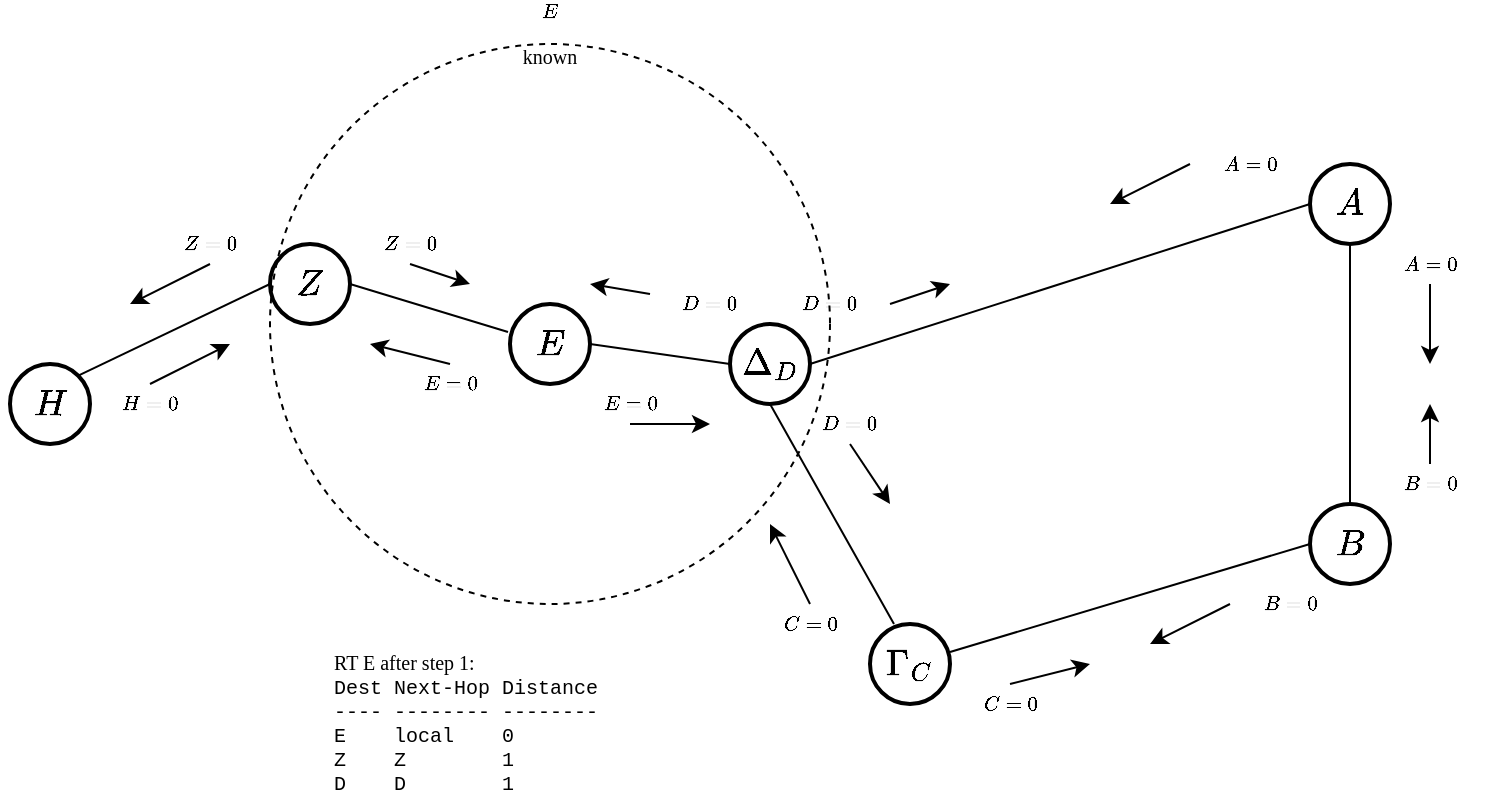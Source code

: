 <mxfile version="13.7.9" type="device"><diagram id="o_AquPbeDVKsEYbU6ILw" name="Seite-1"><mxGraphModel dx="782" dy="580" grid="1" gridSize="10" guides="1" tooltips="1" connect="1" arrows="1" fold="1" page="1" pageScale="1" pageWidth="827" pageHeight="1169" math="1" shadow="0"><root><mxCell id="0"/><mxCell id="1" parent="0"/><mxCell id="jLTbamzfhTWWZg9gYVEf-1" value="$$H$$" style="ellipse;whiteSpace=wrap;html=1;aspect=fixed;strokeWidth=2;fontFamily=Verdana;fontSize=18;align=center;" vertex="1" parent="1"><mxGeometry x="80" y="220" width="40" height="40" as="geometry"/></mxCell><mxCell id="jLTbamzfhTWWZg9gYVEf-2" value="$$Z$$" style="ellipse;whiteSpace=wrap;html=1;aspect=fixed;strokeWidth=2;fontFamily=Verdana;fontSize=18;align=center;" vertex="1" parent="1"><mxGeometry x="210" y="160" width="40" height="40" as="geometry"/></mxCell><mxCell id="jLTbamzfhTWWZg9gYVEf-4" value="$$E$$" style="ellipse;whiteSpace=wrap;html=1;aspect=fixed;strokeWidth=2;fontFamily=Verdana;fontSize=18;align=center;" vertex="1" parent="1"><mxGeometry x="330" y="190" width="40" height="40" as="geometry"/></mxCell><mxCell id="jLTbamzfhTWWZg9gYVEf-5" value="$$A$$" style="ellipse;whiteSpace=wrap;html=1;aspect=fixed;strokeWidth=2;fontFamily=Verdana;fontSize=18;align=center;" vertex="1" parent="1"><mxGeometry x="730" y="120" width="40" height="40" as="geometry"/></mxCell><mxCell id="jLTbamzfhTWWZg9gYVEf-6" value="$$\Delta_D$$" style="ellipse;whiteSpace=wrap;html=1;aspect=fixed;strokeWidth=2;fontFamily=Verdana;fontSize=18;align=center;" vertex="1" parent="1"><mxGeometry x="440" y="200" width="40" height="40" as="geometry"/></mxCell><mxCell id="jLTbamzfhTWWZg9gYVEf-7" value="$$\Gamma_C$$" style="ellipse;whiteSpace=wrap;html=1;aspect=fixed;strokeWidth=2;fontFamily=Verdana;fontSize=18;align=center;" vertex="1" parent="1"><mxGeometry x="510" y="350" width="40" height="40" as="geometry"/></mxCell><mxCell id="jLTbamzfhTWWZg9gYVEf-8" value="$$B$$" style="ellipse;whiteSpace=wrap;html=1;aspect=fixed;strokeWidth=2;fontFamily=Verdana;fontSize=18;align=center;" vertex="1" parent="1"><mxGeometry x="730" y="290" width="40" height="40" as="geometry"/></mxCell><mxCell id="jLTbamzfhTWWZg9gYVEf-9" value="" style="endArrow=none;html=1;strokeWidth=1;fontFamily=Verdana;fontSize=18;rounded=0;exitX=1;exitY=0;exitDx=0;exitDy=0;entryX=0;entryY=0.5;entryDx=0;entryDy=0;" edge="1" parent="1" source="jLTbamzfhTWWZg9gYVEf-1" target="jLTbamzfhTWWZg9gYVEf-2"><mxGeometry x="80" y="120" width="50" height="50" as="geometry"><mxPoint x="370" y="400" as="sourcePoint"/><mxPoint x="420" y="350" as="targetPoint"/></mxGeometry></mxCell><mxCell id="jLTbamzfhTWWZg9gYVEf-10" value="" style="endArrow=none;html=1;strokeWidth=1;fontFamily=Verdana;fontSize=18;rounded=0;exitX=1;exitY=0.5;exitDx=0;exitDy=0;entryX=-0.025;entryY=0.35;entryDx=0;entryDy=0;entryPerimeter=0;" edge="1" parent="1" source="jLTbamzfhTWWZg9gYVEf-2" target="jLTbamzfhTWWZg9gYVEf-4"><mxGeometry x="80" y="120" width="50" height="50" as="geometry"><mxPoint x="114.142" y="255.858" as="sourcePoint"/><mxPoint x="220" y="190" as="targetPoint"/></mxGeometry></mxCell><mxCell id="jLTbamzfhTWWZg9gYVEf-11" value="" style="endArrow=none;html=1;strokeWidth=1;fontFamily=Verdana;fontSize=18;rounded=0;exitX=1;exitY=0.5;exitDx=0;exitDy=0;entryX=0;entryY=0.5;entryDx=0;entryDy=0;" edge="1" parent="1" source="jLTbamzfhTWWZg9gYVEf-4" target="jLTbamzfhTWWZg9gYVEf-6"><mxGeometry x="80" y="120" width="50" height="50" as="geometry"><mxPoint x="260" y="190" as="sourcePoint"/><mxPoint x="339" y="204" as="targetPoint"/></mxGeometry></mxCell><mxCell id="jLTbamzfhTWWZg9gYVEf-12" value="" style="endArrow=none;html=1;strokeWidth=1;fontFamily=Verdana;fontSize=18;rounded=0;exitX=1;exitY=0.5;exitDx=0;exitDy=0;entryX=0;entryY=0.5;entryDx=0;entryDy=0;" edge="1" parent="1" source="jLTbamzfhTWWZg9gYVEf-6" target="jLTbamzfhTWWZg9gYVEf-5"><mxGeometry x="80" y="120" width="50" height="50" as="geometry"><mxPoint x="380" y="210" as="sourcePoint"/><mxPoint x="460" y="230" as="targetPoint"/></mxGeometry></mxCell><mxCell id="jLTbamzfhTWWZg9gYVEf-13" value="" style="endArrow=none;html=1;strokeWidth=1;fontFamily=Verdana;fontSize=18;rounded=0;entryX=0.3;entryY=0;entryDx=0;entryDy=0;entryPerimeter=0;exitX=0.5;exitY=1;exitDx=0;exitDy=0;" edge="1" parent="1" source="jLTbamzfhTWWZg9gYVEf-6" target="jLTbamzfhTWWZg9gYVEf-7"><mxGeometry x="80" y="120" width="50" height="50" as="geometry"><mxPoint x="470" y="240" as="sourcePoint"/><mxPoint x="760" y="150" as="targetPoint"/></mxGeometry></mxCell><mxCell id="jLTbamzfhTWWZg9gYVEf-14" value="" style="endArrow=none;html=1;strokeWidth=1;fontFamily=Verdana;fontSize=18;rounded=0;entryX=0;entryY=0.5;entryDx=0;entryDy=0;exitX=1;exitY=0.35;exitDx=0;exitDy=0;exitPerimeter=0;" edge="1" parent="1" source="jLTbamzfhTWWZg9gYVEf-7" target="jLTbamzfhTWWZg9gYVEf-8"><mxGeometry x="80" y="120" width="50" height="50" as="geometry"><mxPoint x="480" y="250" as="sourcePoint"/><mxPoint x="532" y="360" as="targetPoint"/></mxGeometry></mxCell><mxCell id="jLTbamzfhTWWZg9gYVEf-15" value="" style="endArrow=none;html=1;strokeWidth=1;fontFamily=Verdana;fontSize=18;rounded=0;entryX=0.5;entryY=0;entryDx=0;entryDy=0;exitX=0.5;exitY=1;exitDx=0;exitDy=0;" edge="1" parent="1" source="jLTbamzfhTWWZg9gYVEf-5" target="jLTbamzfhTWWZg9gYVEf-8"><mxGeometry x="80" y="120" width="50" height="50" as="geometry"><mxPoint x="560" y="374" as="sourcePoint"/><mxPoint x="740" y="330" as="targetPoint"/></mxGeometry></mxCell><mxCell id="jLTbamzfhTWWZg9gYVEf-52" value="$$Z=0$$" style="text;html=1;strokeColor=none;fillColor=none;align=center;verticalAlign=middle;whiteSpace=wrap;rounded=0;fontFamily=Verdana;fontSize=10;" vertex="1" parent="1"><mxGeometry x="250" y="150" width="60" height="20" as="geometry"/></mxCell><mxCell id="jLTbamzfhTWWZg9gYVEf-53" value="$$Z=0$$" style="text;html=1;strokeColor=none;fillColor=none;align=center;verticalAlign=middle;whiteSpace=wrap;rounded=0;fontFamily=Verdana;fontSize=10;" vertex="1" parent="1"><mxGeometry x="150" y="150" width="60" height="20" as="geometry"/></mxCell><mxCell id="jLTbamzfhTWWZg9gYVEf-54" value="$$H=0$$" style="text;html=1;strokeColor=none;fillColor=none;align=center;verticalAlign=middle;whiteSpace=wrap;rounded=0;fontFamily=Verdana;fontSize=10;" vertex="1" parent="1"><mxGeometry x="120" y="230" width="60" height="20" as="geometry"/></mxCell><mxCell id="jLTbamzfhTWWZg9gYVEf-55" value="" style="endArrow=classic;html=1;strokeWidth=1;fontFamily=Verdana;fontSize=10;exitX=0.5;exitY=0;exitDx=0;exitDy=0;" edge="1" parent="1" source="jLTbamzfhTWWZg9gYVEf-54"><mxGeometry width="50" height="50" relative="1" as="geometry"><mxPoint x="420" y="200" as="sourcePoint"/><mxPoint x="190" y="210" as="targetPoint"/></mxGeometry></mxCell><mxCell id="jLTbamzfhTWWZg9gYVEf-56" value="" style="endArrow=classic;html=1;strokeWidth=1;fontFamily=Verdana;fontSize=10;exitX=0.5;exitY=1;exitDx=0;exitDy=0;" edge="1" parent="1" source="jLTbamzfhTWWZg9gYVEf-53"><mxGeometry width="50" height="50" relative="1" as="geometry"><mxPoint x="120" y="190" as="sourcePoint"/><mxPoint x="140" y="190" as="targetPoint"/></mxGeometry></mxCell><mxCell id="jLTbamzfhTWWZg9gYVEf-57" value="" style="endArrow=classic;html=1;strokeWidth=1;fontFamily=Verdana;fontSize=10;exitX=0.5;exitY=1;exitDx=0;exitDy=0;" edge="1" parent="1" source="jLTbamzfhTWWZg9gYVEf-52"><mxGeometry width="50" height="50" relative="1" as="geometry"><mxPoint x="350" y="150" as="sourcePoint"/><mxPoint x="310" y="180" as="targetPoint"/></mxGeometry></mxCell><mxCell id="jLTbamzfhTWWZg9gYVEf-58" value="$$E=0$$" style="text;html=1;strokeColor=none;fillColor=none;align=center;verticalAlign=middle;whiteSpace=wrap;rounded=0;fontFamily=Verdana;fontSize=10;" vertex="1" parent="1"><mxGeometry x="270" y="220" width="60" height="20" as="geometry"/></mxCell><mxCell id="jLTbamzfhTWWZg9gYVEf-59" value="$$E=0$$" style="text;html=1;strokeColor=none;fillColor=none;align=center;verticalAlign=middle;whiteSpace=wrap;rounded=0;fontFamily=Verdana;fontSize=10;" vertex="1" parent="1"><mxGeometry x="360" y="230" width="60" height="20" as="geometry"/></mxCell><mxCell id="jLTbamzfhTWWZg9gYVEf-60" value="$$D=0$$" style="text;html=1;strokeColor=none;fillColor=none;align=center;verticalAlign=middle;whiteSpace=wrap;rounded=0;fontFamily=Verdana;fontSize=10;" vertex="1" parent="1"><mxGeometry x="400" y="180" width="60" height="20" as="geometry"/></mxCell><mxCell id="jLTbamzfhTWWZg9gYVEf-61" value="$$D=0$$" style="text;html=1;strokeColor=none;fillColor=none;align=center;verticalAlign=middle;whiteSpace=wrap;rounded=0;fontFamily=Verdana;fontSize=10;" vertex="1" parent="1"><mxGeometry x="460" y="180" width="60" height="20" as="geometry"/></mxCell><mxCell id="jLTbamzfhTWWZg9gYVEf-62" value="$$A=0$$" style="text;html=1;strokeColor=none;fillColor=none;align=center;verticalAlign=middle;whiteSpace=wrap;rounded=0;fontFamily=Verdana;fontSize=10;" vertex="1" parent="1"><mxGeometry x="670" y="110" width="60" height="20" as="geometry"/></mxCell><mxCell id="jLTbamzfhTWWZg9gYVEf-63" value="$$A=0$$" style="text;html=1;strokeColor=none;fillColor=none;align=center;verticalAlign=middle;whiteSpace=wrap;rounded=0;fontFamily=Verdana;fontSize=10;" vertex="1" parent="1"><mxGeometry x="760" y="160" width="60" height="20" as="geometry"/></mxCell><mxCell id="jLTbamzfhTWWZg9gYVEf-64" value="$$B=0$$" style="text;html=1;strokeColor=none;fillColor=none;align=center;verticalAlign=middle;whiteSpace=wrap;rounded=0;fontFamily=Verdana;fontSize=10;" vertex="1" parent="1"><mxGeometry x="760" y="270" width="60" height="20" as="geometry"/></mxCell><mxCell id="jLTbamzfhTWWZg9gYVEf-65" value="$$B=0$$" style="text;html=1;strokeColor=none;fillColor=none;align=center;verticalAlign=middle;whiteSpace=wrap;rounded=0;fontFamily=Verdana;fontSize=10;" vertex="1" parent="1"><mxGeometry x="690" y="330" width="60" height="20" as="geometry"/></mxCell><mxCell id="jLTbamzfhTWWZg9gYVEf-66" value="$$C=0$$" style="text;html=1;strokeColor=none;fillColor=none;align=center;verticalAlign=middle;whiteSpace=wrap;rounded=0;fontFamily=Verdana;fontSize=10;" vertex="1" parent="1"><mxGeometry x="550" y="380" width="60" height="20" as="geometry"/></mxCell><mxCell id="jLTbamzfhTWWZg9gYVEf-67" value="$$C=0$$" style="text;html=1;strokeColor=none;fillColor=none;align=center;verticalAlign=middle;whiteSpace=wrap;rounded=0;fontFamily=Verdana;fontSize=10;" vertex="1" parent="1"><mxGeometry x="450" y="340" width="60" height="20" as="geometry"/></mxCell><mxCell id="jLTbamzfhTWWZg9gYVEf-68" value="$$D=0$$" style="text;html=1;strokeColor=none;fillColor=none;align=center;verticalAlign=middle;whiteSpace=wrap;rounded=0;fontFamily=Verdana;fontSize=10;" vertex="1" parent="1"><mxGeometry x="470" y="240" width="60" height="20" as="geometry"/></mxCell><mxCell id="jLTbamzfhTWWZg9gYVEf-70" value="" style="endArrow=classic;html=1;strokeWidth=1;fontFamily=Verdana;fontSize=10;" edge="1" parent="1" source="jLTbamzfhTWWZg9gYVEf-60"><mxGeometry width="50" height="50" relative="1" as="geometry"><mxPoint x="400" y="190" as="sourcePoint"/><mxPoint x="370" y="180" as="targetPoint"/></mxGeometry></mxCell><mxCell id="jLTbamzfhTWWZg9gYVEf-71" value="" style="endArrow=classic;html=1;strokeWidth=1;fontFamily=Verdana;fontSize=10;exitX=0.5;exitY=0;exitDx=0;exitDy=0;" edge="1" parent="1" source="jLTbamzfhTWWZg9gYVEf-58"><mxGeometry width="50" height="50" relative="1" as="geometry"><mxPoint x="290" y="180" as="sourcePoint"/><mxPoint x="260" y="210" as="targetPoint"/></mxGeometry></mxCell><mxCell id="jLTbamzfhTWWZg9gYVEf-72" value="" style="endArrow=classic;html=1;strokeWidth=1;fontFamily=Verdana;fontSize=10;exitX=0.5;exitY=1;exitDx=0;exitDy=0;" edge="1" parent="1" source="jLTbamzfhTWWZg9gYVEf-59"><mxGeometry width="50" height="50" relative="1" as="geometry"><mxPoint x="420" y="200" as="sourcePoint"/><mxPoint x="430" y="250" as="targetPoint"/></mxGeometry></mxCell><mxCell id="jLTbamzfhTWWZg9gYVEf-73" value="" style="endArrow=classic;html=1;strokeWidth=1;fontFamily=Verdana;fontSize=10;exitX=1;exitY=0.5;exitDx=0;exitDy=0;" edge="1" parent="1" source="jLTbamzfhTWWZg9gYVEf-61"><mxGeometry width="50" height="50" relative="1" as="geometry"><mxPoint x="420" y="200" as="sourcePoint"/><mxPoint x="550" y="180" as="targetPoint"/></mxGeometry></mxCell><mxCell id="jLTbamzfhTWWZg9gYVEf-74" value="" style="endArrow=classic;html=1;strokeWidth=1;fontFamily=Verdana;fontSize=10;exitX=0.5;exitY=1;exitDx=0;exitDy=0;" edge="1" parent="1" source="jLTbamzfhTWWZg9gYVEf-68"><mxGeometry width="50" height="50" relative="1" as="geometry"><mxPoint x="420" y="200" as="sourcePoint"/><mxPoint x="520" y="290" as="targetPoint"/></mxGeometry></mxCell><mxCell id="jLTbamzfhTWWZg9gYVEf-75" value="" style="endArrow=classic;html=1;strokeWidth=1;fontFamily=Verdana;fontSize=10;exitX=0.5;exitY=0;exitDx=0;exitDy=0;" edge="1" parent="1" source="jLTbamzfhTWWZg9gYVEf-67"><mxGeometry width="50" height="50" relative="1" as="geometry"><mxPoint x="420" y="200" as="sourcePoint"/><mxPoint x="460" y="300" as="targetPoint"/></mxGeometry></mxCell><mxCell id="jLTbamzfhTWWZg9gYVEf-77" value="" style="endArrow=classic;html=1;strokeWidth=1;fontFamily=Verdana;fontSize=10;exitX=0.5;exitY=0;exitDx=0;exitDy=0;" edge="1" parent="1" source="jLTbamzfhTWWZg9gYVEf-66"><mxGeometry width="50" height="50" relative="1" as="geometry"><mxPoint x="650" y="400" as="sourcePoint"/><mxPoint x="620" y="370" as="targetPoint"/></mxGeometry></mxCell><mxCell id="jLTbamzfhTWWZg9gYVEf-78" value="" style="endArrow=classic;html=1;strokeWidth=1;fontFamily=Verdana;fontSize=10;exitX=0;exitY=0.5;exitDx=0;exitDy=0;" edge="1" parent="1" source="jLTbamzfhTWWZg9gYVEf-65"><mxGeometry width="50" height="50" relative="1" as="geometry"><mxPoint x="590" y="390" as="sourcePoint"/><mxPoint x="650" y="360" as="targetPoint"/></mxGeometry></mxCell><mxCell id="jLTbamzfhTWWZg9gYVEf-79" value="" style="endArrow=classic;html=1;strokeWidth=1;fontFamily=Verdana;fontSize=10;exitX=0.5;exitY=0;exitDx=0;exitDy=0;" edge="1" parent="1" source="jLTbamzfhTWWZg9gYVEf-64"><mxGeometry width="50" height="50" relative="1" as="geometry"><mxPoint x="700" y="350" as="sourcePoint"/><mxPoint x="790" y="240" as="targetPoint"/></mxGeometry></mxCell><mxCell id="jLTbamzfhTWWZg9gYVEf-80" value="" style="endArrow=classic;html=1;strokeWidth=1;fontFamily=Verdana;fontSize=10;exitX=0.5;exitY=1;exitDx=0;exitDy=0;" edge="1" parent="1" source="jLTbamzfhTWWZg9gYVEf-63"><mxGeometry width="50" height="50" relative="1" as="geometry"><mxPoint x="800" y="280" as="sourcePoint"/><mxPoint x="790" y="220" as="targetPoint"/></mxGeometry></mxCell><mxCell id="jLTbamzfhTWWZg9gYVEf-81" value="" style="endArrow=classic;html=1;strokeWidth=1;fontFamily=Verdana;fontSize=10;exitX=0;exitY=0.5;exitDx=0;exitDy=0;" edge="1" parent="1" source="jLTbamzfhTWWZg9gYVEf-62"><mxGeometry width="50" height="50" relative="1" as="geometry"><mxPoint x="800" y="190" as="sourcePoint"/><mxPoint x="630" y="140" as="targetPoint"/></mxGeometry></mxCell><mxCell id="jLTbamzfhTWWZg9gYVEf-82" value="" style="ellipse;whiteSpace=wrap;html=1;aspect=fixed;strokeWidth=1;fontFamily=Verdana;fontSize=10;align=center;fillColor=none;dashed=1;" vertex="1" parent="1"><mxGeometry x="210" y="60" width="280" height="280" as="geometry"/></mxCell><mxCell id="jLTbamzfhTWWZg9gYVEf-83" value="$$E$$ known" style="text;html=1;strokeColor=none;fillColor=none;align=center;verticalAlign=middle;whiteSpace=wrap;rounded=0;dashed=1;fontFamily=Verdana;fontSize=10;" vertex="1" parent="1"><mxGeometry x="330" y="40" width="40" height="20" as="geometry"/></mxCell><mxCell id="jLTbamzfhTWWZg9gYVEf-85" value="&lt;font face=&quot;Verdana&quot;&gt;RT E after step 1:&lt;/font&gt;&lt;br&gt;Dest Next-Hop Distance&lt;br&gt;---- -------- --------&lt;br&gt;E&amp;nbsp; &amp;nbsp; local&amp;nbsp; &amp;nbsp; 0&lt;br&gt;Z&amp;nbsp; &amp;nbsp; Z&amp;nbsp; &amp;nbsp; &amp;nbsp; &amp;nbsp; 1&lt;br&gt;D&amp;nbsp; &amp;nbsp; D&amp;nbsp; &amp;nbsp; &amp;nbsp; &amp;nbsp; 1" style="text;html=1;strokeColor=none;fillColor=none;align=left;verticalAlign=middle;whiteSpace=wrap;rounded=0;dashed=1;fontFamily=Courier New;fontSize=10;" vertex="1" parent="1"><mxGeometry x="240" y="390" width="170" height="20" as="geometry"/></mxCell></root></mxGraphModel></diagram></mxfile>